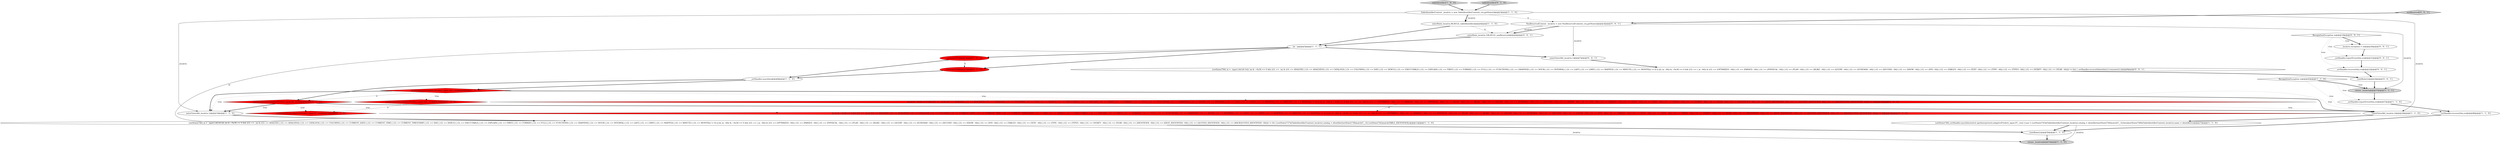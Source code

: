 digraph {
12 [style = filled, label = "return _localctx@@@27@@@['1', '1', '1']", fillcolor = lightgray, shape = ellipse image = "AAA0AAABBB1BBB"];
11 [style = filled, label = "enterOuterAlt(_localctx,1)@@@10@@@['1', '1', '0']", fillcolor = white, shape = ellipse image = "AAA0AAABBB1BBB"];
3 [style = filled, label = "tableIdentifier['1', '0', '0']", fillcolor = lightgray, shape = diamond image = "AAA0AAABBB1BBB"];
7 [style = filled, label = "getInterpreter().adaptivePredict(_input,102,_ctx)@@@30@@@['1', '0', '0']", fillcolor = red, shape = diamond image = "AAA1AAABBB1BBB"];
31 [style = filled, label = "RecognitionException re@@@19@@@['0', '0', '1']", fillcolor = white, shape = diamond image = "AAA0AAABBB3BBB"];
24 [style = filled, label = "{setState(784)_la = _input.LA(1)if (!((((_la) & ~0x3f) == 0 && ((1L << _la) & ((1L << ANALYZE) | (1L << ANALYZED) | (1L << CATALOGS) | (1L << COLUMNS) | (1L << DAY) | (1L << DEBUG) | (1L << EXECUTABLE) | (1L << EXPLAIN) | (1L << FIRST) | (1L << FORMAT) | (1L << FULL) | (1L << FUNCTIONS) | (1L << GRAPHVIZ) | (1L << HOUR) | (1L << INTERVAL) | (1L << LAST) | (1L << LIMIT) | (1L << MAPPED) | (1L << MINUTE) | (1L << MONTH))) != 0) || ((((_la - 64)) & ~0x3f) == 0 && ((1L << (_la - 64)) & ((1L << (OPTIMIZED - 64)) | (1L << (PARSED - 64)) | (1L << (PHYSICAL - 64)) | (1L << (PLAN - 64)) | (1L << (RLIKE - 64)) | (1L << (QUERY - 64)) | (1L << (SCHEMAS - 64)) | (1L << (SECOND - 64)) | (1L << (SHOW - 64)) | (1L << (SYS - 64)) | (1L << (TABLES - 64)) | (1L << (TEXT - 64)) | (1L << (TYPE - 64)) | (1L << (TYPES - 64)) | (1L << (VERIFY - 64)) | (1L << (YEAR - 64)))) != 0))) {_errHandler.recoverInline(this)}{consume()}}@@@8@@@['0', '0', '1']", fillcolor = white, shape = ellipse image = "AAA0AAABBB3BBB"];
29 [style = filled, label = "nonReserved['0', '0', '1']", fillcolor = lightgray, shape = diamond image = "AAA0AAABBB3BBB"];
30 [style = filled, label = "enterOuterAlt(_localctx,1)@@@7@@@['0', '0', '1']", fillcolor = white, shape = ellipse image = "AAA0AAABBB3BBB"];
10 [style = filled, label = "enterRule(_localctx,96,RULE_tableIdentifier)@@@4@@@['1', '1', '0']", fillcolor = white, shape = ellipse image = "AAA0AAABBB1BBB"];
13 [style = filled, label = "_errHandler.recover(this,re)@@@48@@@['1', '1', '0']", fillcolor = white, shape = ellipse image = "AAA0AAABBB1BBB"];
18 [style = filled, label = "{setState(740)_la = _input.LA(1)if ((((_la) & ~0x3f) == 0 && ((1L << _la) & ((1L << ANALYZE) | (1L << ANALYZED) | (1L << CATALOGS) | (1L << COLUMNS) | (1L << CURRENT_DATE) | (1L << CURRENT_TIME) | (1L << CURRENT_TIMESTAMP) | (1L << DAY) | (1L << DEBUG) | (1L << EXECUTABLE) | (1L << EXPLAIN) | (1L << FIRST) | (1L << FORMAT) | (1L << FULL) | (1L << FUNCTIONS) | (1L << GRAPHVIZ) | (1L << HOUR) | (1L << INTERVAL) | (1L << LAST) | (1L << LIMIT) | (1L << MAPPED) | (1L << MINUTE) | (1L << MONTH))) != 0) || ((((_la - 64)) & ~0x3f) == 0 && ((1L << (_la - 64)) & ((1L << (OPTIMIZED - 64)) | (1L << (PARSED - 64)) | (1L << (PHYSICAL - 64)) | (1L << (PLAN - 64)) | (1L << (RLIKE - 64)) | (1L << (QUERY - 64)) | (1L << (SCHEMAS - 64)) | (1L << (SECOND - 64)) | (1L << (SHOW - 64)) | (1L << (SYS - 64)) | (1L << (TABLES - 64)) | (1L << (TEXT - 64)) | (1L << (TYPE - 64)) | (1L << (TYPES - 64)) | (1L << (VERIFY - 64)) | (1L << (YEAR - 64)) | (1L << (IDENTIFIER - 64)) | (1L << (DIGIT_IDENTIFIER - 64)) | (1L << (QUOTED_IDENTIFIER - 64)) | (1L << (BACKQUOTED_IDENTIFIER - 64)))) != 0)) {{setState(737)((TableIdentifierContext)_localctx).catalog = identifier()setState(738)match(T__3)}}setState(742)match(TABLE_IDENTIFIER)}@@@11@@@['1', '1', '0']", fillcolor = white, shape = ellipse image = "AAA0AAABBB1BBB"];
2 [style = filled, label = "RecognitionException re@@@45@@@['1', '1', '0']", fillcolor = white, shape = diamond image = "AAA0AAABBB1BBB"];
17 [style = filled, label = "_errHandler.reportError(this,re)@@@47@@@['1', '1', '0']", fillcolor = white, shape = ellipse image = "AAA0AAABBB1BBB"];
14 [style = filled, label = "{setState(746)_errHandler.sync(this)switch (getInterpreter().adaptivePredict(_input,97,_ctx)) {case 1:{setState(743)((TableIdentifierContext)_localctx).catalog = identifier()setState(744)match(T__3)}breaksetState(748)((TableIdentifierContext)_localctx).name = identifier()}@@@27@@@['1', '1', '0']", fillcolor = white, shape = ellipse image = "AAA0AAABBB1BBB"];
6 [style = filled, label = "getInterpreter().adaptivePredict(_input,103,_ctx)@@@9@@@['1', '0', '0']", fillcolor = red, shape = diamond image = "AAA1AAABBB1BBB"];
20 [style = filled, label = "setState(749)@@@7@@@['0', '1', '0']", fillcolor = red, shape = ellipse image = "AAA1AAABBB2BBB"];
8 [style = filled, label = "setState(767)@@@7@@@['1', '0', '0']", fillcolor = red, shape = ellipse image = "AAA1AAABBB1BBB"];
25 [style = filled, label = "NonReservedContext _localctx = new NonReservedContext(_ctx,getState())@@@3@@@['0', '0', '1']", fillcolor = white, shape = ellipse image = "AAA0AAABBB3BBB"];
16 [style = filled, label = "int _la@@@5@@@['1', '1', '1']", fillcolor = white, shape = ellipse image = "AAA0AAABBB1BBB"];
4 [style = filled, label = "_errHandler.sync(this)@@@8@@@['1', '1', '0']", fillcolor = white, shape = ellipse image = "AAA0AAABBB1BBB"];
22 [style = filled, label = "tableIdentifier['0', '1', '0']", fillcolor = lightgray, shape = diamond image = "AAA0AAABBB2BBB"];
21 [style = filled, label = "getInterpreter().adaptivePredict(_input,97,_ctx)@@@30@@@['0', '1', '0']", fillcolor = red, shape = diamond image = "AAA1AAABBB2BBB"];
33 [style = filled, label = "enterRule(_localctx,106,RULE_nonReserved)@@@4@@@['0', '0', '1']", fillcolor = white, shape = ellipse image = "AAA0AAABBB3BBB"];
1 [style = filled, label = "return _localctx@@@53@@@['1', '1', '0']", fillcolor = lightgray, shape = ellipse image = "AAA0AAABBB1BBB"];
23 [style = filled, label = "(((_la) & ~0x3f) == 0 && ((1L << _la) & ((1L << ANALYZE) | (1L << ANALYZED) | (1L << CATALOGS) | (1L << COLUMNS) | (1L << CURRENT_DATE) | (1L << CURRENT_TIME) | (1L << CURRENT_TIMESTAMP) | (1L << DAY) | (1L << DEBUG) | (1L << EXECUTABLE) | (1L << EXPLAIN) | (1L << FIRST) | (1L << FORMAT) | (1L << FULL) | (1L << FUNCTIONS) | (1L << GRAPHVIZ) | (1L << HOUR) | (1L << INTERVAL) | (1L << LAST) | (1L << LIMIT) | (1L << MAPPED) | (1L << MINUTE) | (1L << MONTH))) != 0) || ((((_la - 64)) & ~0x3f) == 0 && ((1L << (_la - 64)) & ((1L << (OPTIMIZED - 64)) | (1L << (PARSED - 64)) | (1L << (PHYSICAL - 64)) | (1L << (PLAN - 64)) | (1L << (RLIKE - 64)) | (1L << (QUERY - 64)) | (1L << (SCHEMAS - 64)) | (1L << (SECOND - 64)) | (1L << (SHOW - 64)) | (1L << (SYS - 64)) | (1L << (TABLES - 64)) | (1L << (TEXT - 64)) | (1L << (TYPE - 64)) | (1L << (TYPES - 64)) | (1L << (VERIFY - 64)) | (1L << (YEAR - 64)) | (1L << (IDENTIFIER - 64)) | (1L << (DIGIT_IDENTIFIER - 64)) | (1L << (QUOTED_IDENTIFIER - 64)) | (1L << (BACKQUOTED_IDENTIFIER - 64)))) != 0)@@@14@@@['0', '1', '0']", fillcolor = red, shape = diamond image = "AAA1AAABBB2BBB"];
28 [style = filled, label = "_errHandler.recover(this,re)@@@22@@@['0', '0', '1']", fillcolor = white, shape = ellipse image = "AAA0AAABBB3BBB"];
32 [style = filled, label = "_errHandler.reportError(this,re)@@@21@@@['0', '0', '1']", fillcolor = white, shape = ellipse image = "AAA0AAABBB3BBB"];
9 [style = filled, label = "{exitRule()}@@@50@@@['1', '1', '0']", fillcolor = white, shape = ellipse image = "AAA0AAABBB1BBB"];
19 [style = filled, label = "getInterpreter().adaptivePredict(_input,98,_ctx)@@@9@@@['0', '1', '0']", fillcolor = red, shape = diamond image = "AAA1AAABBB2BBB"];
26 [style = filled, label = "{exitRule()}@@@24@@@['0', '0', '1']", fillcolor = white, shape = ellipse image = "AAA0AAABBB3BBB"];
15 [style = filled, label = "enterOuterAlt(_localctx,2)@@@26@@@['1', '1', '0']", fillcolor = white, shape = ellipse image = "AAA0AAABBB1BBB"];
5 [style = filled, label = "(((_la) & ~0x3f) == 0 && ((1L << _la) & ((1L << ANALYZE) | (1L << ANALYZED) | (1L << CATALOGS) | (1L << COLUMNS) | (1L << DAY) | (1L << DEBUG) | (1L << EXECUTABLE) | (1L << EXPLAIN) | (1L << FIRST) | (1L << FORMAT) | (1L << FULL) | (1L << FUNCTIONS) | (1L << GRAPHVIZ) | (1L << HOUR) | (1L << INTERVAL) | (1L << LAST) | (1L << LIMIT) | (1L << MAPPED) | (1L << MINUTE) | (1L << MONTH))) != 0) || ((((_la - 64)) & ~0x3f) == 0 && ((1L << (_la - 64)) & ((1L << (OPTIMIZED - 64)) | (1L << (PARSED - 64)) | (1L << (PHYSICAL - 64)) | (1L << (PLAN - 64)) | (1L << (RLIKE - 64)) | (1L << (QUERY - 64)) | (1L << (SCHEMAS - 64)) | (1L << (SECOND - 64)) | (1L << (SHOW - 64)) | (1L << (SYS - 64)) | (1L << (TABLES - 64)) | (1L << (TEXT - 64)) | (1L << (TYPE - 64)) | (1L << (TYPES - 64)) | (1L << (VERIFY - 64)) | (1L << (YEAR - 64)) | (1L << (IDENTIFIER - 64)) | (1L << (DIGIT_IDENTIFIER - 64)) | (1L << (QUOTED_IDENTIFIER - 64)) | (1L << (BACKQUOTED_IDENTIFIER - 64)))) != 0)@@@14@@@['1', '0', '0']", fillcolor = red, shape = diamond image = "AAA1AAABBB1BBB"];
0 [style = filled, label = "TableIdentifierContext _localctx = new TableIdentifierContext(_ctx,getState())@@@3@@@['1', '1', '0']", fillcolor = white, shape = ellipse image = "AAA0AAABBB1BBB"];
27 [style = filled, label = "_localctx.exception = re@@@20@@@['0', '0', '1']", fillcolor = white, shape = ellipse image = "AAA0AAABBB3BBB"];
0->10 [style = solid, label="_localctx"];
18->1 [style = solid, label="_localctx"];
30->24 [style = bold, label=""];
33->16 [style = bold, label=""];
27->32 [style = bold, label=""];
7->21 [style = dashed, label="0"];
15->14 [style = bold, label=""];
16->8 [style = bold, label=""];
25->33 [style = bold, label=""];
4->6 [style = bold, label=""];
5->23 [style = dashed, label="0"];
2->17 [style = dotted, label="true"];
12->17 [style = bold, label=""];
4->19 [style = bold, label=""];
8->20 [style = dashed, label="0"];
29->25 [style = bold, label=""];
19->23 [style = dotted, label="true"];
28->26 [style = bold, label=""];
19->11 [style = bold, label=""];
10->33 [style = dashed, label="0"];
19->21 [style = dotted, label="true"];
19->15 [style = dotted, label="true"];
11->18 [style = bold, label=""];
6->15 [style = bold, label=""];
0->11 [style = solid, label="_localctx"];
2->12 [style = bold, label=""];
3->0 [style = bold, label=""];
14->1 [style = solid, label="_localctx"];
20->4 [style = bold, label=""];
31->32 [style = dotted, label="true"];
24->26 [style = bold, label=""];
25->30 [style = solid, label="_localctx"];
26->12 [style = bold, label=""];
0->10 [style = bold, label=""];
22->0 [style = bold, label=""];
0->25 [style = dashed, label="0"];
10->16 [style = bold, label=""];
31->27 [style = bold, label=""];
31->28 [style = dotted, label="true"];
19->11 [style = dotted, label="true"];
6->11 [style = bold, label=""];
16->30 [style = bold, label=""];
6->19 [style = dashed, label="0"];
31->27 [style = dotted, label="true"];
18->9 [style = bold, label=""];
0->15 [style = solid, label="_localctx"];
16->18 [style = solid, label="_la"];
6->7 [style = dotted, label="true"];
2->12 [style = dotted, label="true"];
14->9 [style = bold, label=""];
17->13 [style = bold, label=""];
13->9 [style = bold, label=""];
8->4 [style = bold, label=""];
25->33 [style = solid, label="_localctx"];
19->15 [style = bold, label=""];
9->1 [style = bold, label=""];
6->11 [style = dotted, label="true"];
16->20 [style = bold, label=""];
25->12 [style = solid, label="_localctx"];
32->28 [style = bold, label=""];
2->13 [style = dotted, label="true"];
6->5 [style = dotted, label="true"];
6->15 [style = dotted, label="true"];
}
